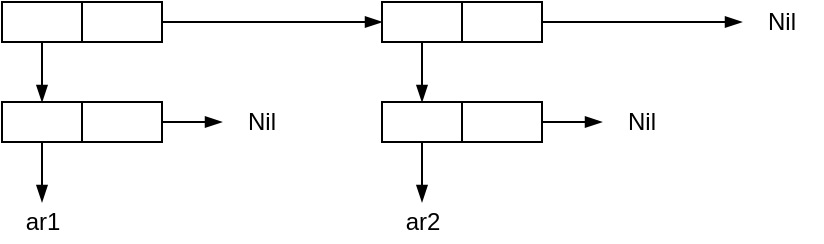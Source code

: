 <mxfile version="13.9.9" type="device"><diagram id="pKdj5ocbptr0CY1lUVmf" name="Страница 1"><mxGraphModel dx="443" dy="644" grid="1" gridSize="10" guides="1" tooltips="1" connect="1" arrows="1" fold="1" page="1" pageScale="1" pageWidth="827" pageHeight="1169" math="0" shadow="0"><root><mxCell id="0"/><mxCell id="1" parent="0"/><mxCell id="PlZSmg3bHP_qszXvH4ko-1" value="" style="rounded=0;whiteSpace=wrap;html=1;" parent="1" vertex="1"><mxGeometry x="400" y="340" width="40" height="20" as="geometry"/></mxCell><mxCell id="PlZSmg3bHP_qszXvH4ko-3" value="" style="rounded=0;whiteSpace=wrap;html=1;" parent="1" vertex="1"><mxGeometry x="440" y="340" width="40" height="20" as="geometry"/></mxCell><mxCell id="PlZSmg3bHP_qszXvH4ko-4" value="" style="endArrow=blockThin;html=1;exitX=0.5;exitY=1;exitDx=0;exitDy=0;endFill=1;" parent="1" source="PlZSmg3bHP_qszXvH4ko-1" edge="1"><mxGeometry width="50" height="50" relative="1" as="geometry"><mxPoint x="450" y="410" as="sourcePoint"/><mxPoint x="420" y="390" as="targetPoint"/></mxGeometry></mxCell><mxCell id="PlZSmg3bHP_qszXvH4ko-5" value="" style="endArrow=blockThin;html=1;exitX=1;exitY=0.5;exitDx=0;exitDy=0;endFill=1;" parent="1" source="PlZSmg3bHP_qszXvH4ko-3" edge="1"><mxGeometry width="50" height="50" relative="1" as="geometry"><mxPoint x="430" y="370" as="sourcePoint"/><mxPoint x="590" y="350" as="targetPoint"/></mxGeometry></mxCell><mxCell id="PlZSmg3bHP_qszXvH4ko-6" value="Nil" style="text;html=1;strokeColor=none;fillColor=none;align=center;verticalAlign=middle;whiteSpace=wrap;rounded=0;" parent="1" vertex="1"><mxGeometry x="510" y="390" width="40" height="20" as="geometry"/></mxCell><mxCell id="zJxhm2WAag8j6V_SmLLu-17" value="" style="rounded=0;whiteSpace=wrap;html=1;" parent="1" vertex="1"><mxGeometry x="400" y="390" width="40" height="20" as="geometry"/></mxCell><mxCell id="zJxhm2WAag8j6V_SmLLu-18" value="" style="rounded=0;whiteSpace=wrap;html=1;" parent="1" vertex="1"><mxGeometry x="440" y="390" width="40" height="20" as="geometry"/></mxCell><mxCell id="zJxhm2WAag8j6V_SmLLu-19" value="" style="endArrow=blockThin;html=1;exitX=0.5;exitY=1;exitDx=0;exitDy=0;endFill=1;" parent="1" source="zJxhm2WAag8j6V_SmLLu-17" edge="1"><mxGeometry width="50" height="50" relative="1" as="geometry"><mxPoint x="450" y="460" as="sourcePoint"/><mxPoint x="420" y="440" as="targetPoint"/></mxGeometry></mxCell><mxCell id="zJxhm2WAag8j6V_SmLLu-20" value="" style="endArrow=blockThin;html=1;exitX=1;exitY=0.5;exitDx=0;exitDy=0;endFill=1;" parent="1" source="zJxhm2WAag8j6V_SmLLu-18" edge="1"><mxGeometry width="50" height="50" relative="1" as="geometry"><mxPoint x="430" y="420" as="sourcePoint"/><mxPoint x="510" y="400" as="targetPoint"/></mxGeometry></mxCell><mxCell id="zJxhm2WAag8j6V_SmLLu-26" value="ar1" style="text;html=1;align=center;verticalAlign=middle;resizable=0;points=[];autosize=1;" parent="1" vertex="1"><mxGeometry x="405" y="440" width="30" height="20" as="geometry"/></mxCell><mxCell id="zJxhm2WAag8j6V_SmLLu-29" value="" style="rounded=0;whiteSpace=wrap;html=1;" parent="1" vertex="1"><mxGeometry x="590" y="340" width="40" height="20" as="geometry"/></mxCell><mxCell id="zJxhm2WAag8j6V_SmLLu-30" value="" style="rounded=0;whiteSpace=wrap;html=1;" parent="1" vertex="1"><mxGeometry x="630" y="340" width="40" height="20" as="geometry"/></mxCell><mxCell id="zJxhm2WAag8j6V_SmLLu-31" value="" style="endArrow=blockThin;html=1;exitX=0.5;exitY=1;exitDx=0;exitDy=0;endFill=1;" parent="1" source="zJxhm2WAag8j6V_SmLLu-29" edge="1"><mxGeometry width="50" height="50" relative="1" as="geometry"><mxPoint x="640" y="410" as="sourcePoint"/><mxPoint x="610" y="390" as="targetPoint"/></mxGeometry></mxCell><mxCell id="zJxhm2WAag8j6V_SmLLu-32" value="" style="endArrow=blockThin;html=1;exitX=1;exitY=0.5;exitDx=0;exitDy=0;endFill=1;" parent="1" source="zJxhm2WAag8j6V_SmLLu-30" edge="1"><mxGeometry width="50" height="50" relative="1" as="geometry"><mxPoint x="620" y="370" as="sourcePoint"/><mxPoint x="770" y="350" as="targetPoint"/></mxGeometry></mxCell><mxCell id="zJxhm2WAag8j6V_SmLLu-33" value="Nil" style="text;html=1;strokeColor=none;fillColor=none;align=center;verticalAlign=middle;whiteSpace=wrap;rounded=0;" parent="1" vertex="1"><mxGeometry x="700" y="390" width="40" height="20" as="geometry"/></mxCell><mxCell id="zJxhm2WAag8j6V_SmLLu-34" value="" style="rounded=0;whiteSpace=wrap;html=1;" parent="1" vertex="1"><mxGeometry x="590" y="390" width="40" height="20" as="geometry"/></mxCell><mxCell id="zJxhm2WAag8j6V_SmLLu-35" value="" style="rounded=0;whiteSpace=wrap;html=1;" parent="1" vertex="1"><mxGeometry x="630" y="390" width="40" height="20" as="geometry"/></mxCell><mxCell id="zJxhm2WAag8j6V_SmLLu-36" value="" style="endArrow=blockThin;html=1;exitX=0.5;exitY=1;exitDx=0;exitDy=0;endFill=1;" parent="1" source="zJxhm2WAag8j6V_SmLLu-34" edge="1"><mxGeometry width="50" height="50" relative="1" as="geometry"><mxPoint x="640" y="460" as="sourcePoint"/><mxPoint x="610" y="440" as="targetPoint"/></mxGeometry></mxCell><mxCell id="zJxhm2WAag8j6V_SmLLu-37" value="" style="endArrow=blockThin;html=1;exitX=1;exitY=0.5;exitDx=0;exitDy=0;endFill=1;" parent="1" source="zJxhm2WAag8j6V_SmLLu-35" edge="1"><mxGeometry width="50" height="50" relative="1" as="geometry"><mxPoint x="620" y="420" as="sourcePoint"/><mxPoint x="700" y="400" as="targetPoint"/></mxGeometry></mxCell><mxCell id="zJxhm2WAag8j6V_SmLLu-42" value="ar2" style="text;html=1;align=center;verticalAlign=middle;resizable=0;points=[];autosize=1;" parent="1" vertex="1"><mxGeometry x="595" y="440" width="30" height="20" as="geometry"/></mxCell><mxCell id="zJxhm2WAag8j6V_SmLLu-44" value="Nil" style="text;html=1;strokeColor=none;fillColor=none;align=center;verticalAlign=middle;whiteSpace=wrap;rounded=0;" parent="1" vertex="1"><mxGeometry x="770" y="340" width="40" height="20" as="geometry"/></mxCell></root></mxGraphModel></diagram></mxfile>